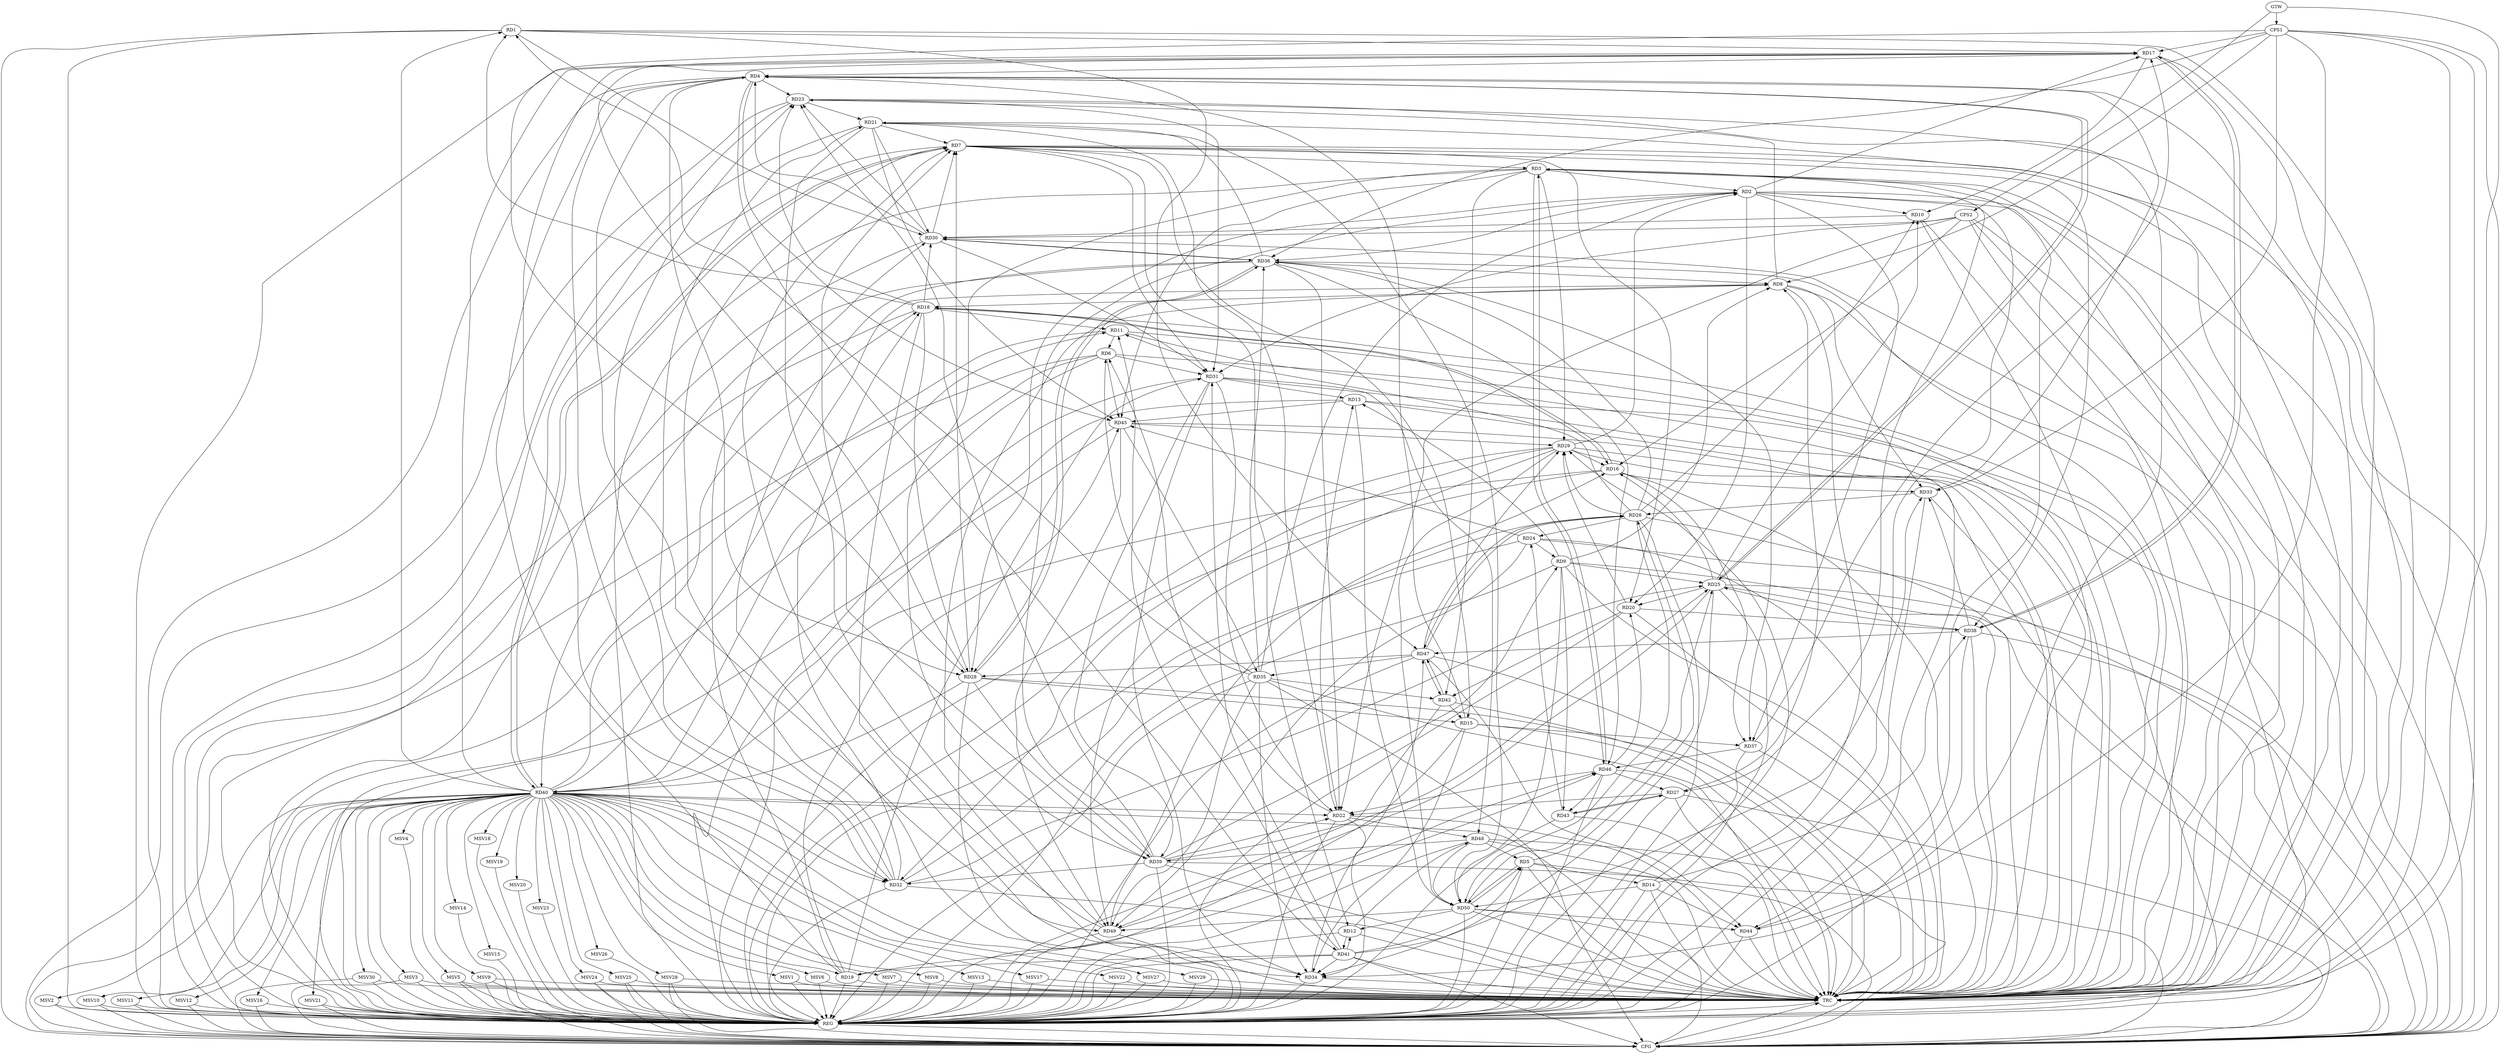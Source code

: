 strict digraph G {
  RD1 [ label="RD1" ];
  RD2 [ label="RD2" ];
  RD3 [ label="RD3" ];
  RD4 [ label="RD4" ];
  RD5 [ label="RD5" ];
  RD6 [ label="RD6" ];
  RD7 [ label="RD7" ];
  RD8 [ label="RD8" ];
  RD9 [ label="RD9" ];
  RD10 [ label="RD10" ];
  RD11 [ label="RD11" ];
  RD12 [ label="RD12" ];
  RD13 [ label="RD13" ];
  RD14 [ label="RD14" ];
  RD15 [ label="RD15" ];
  RD16 [ label="RD16" ];
  RD17 [ label="RD17" ];
  RD18 [ label="RD18" ];
  RD19 [ label="RD19" ];
  RD20 [ label="RD20" ];
  RD21 [ label="RD21" ];
  RD22 [ label="RD22" ];
  RD23 [ label="RD23" ];
  RD24 [ label="RD24" ];
  RD25 [ label="RD25" ];
  RD26 [ label="RD26" ];
  RD27 [ label="RD27" ];
  RD28 [ label="RD28" ];
  RD29 [ label="RD29" ];
  RD30 [ label="RD30" ];
  RD31 [ label="RD31" ];
  RD32 [ label="RD32" ];
  RD33 [ label="RD33" ];
  RD34 [ label="RD34" ];
  RD35 [ label="RD35" ];
  RD36 [ label="RD36" ];
  RD37 [ label="RD37" ];
  RD38 [ label="RD38" ];
  RD39 [ label="RD39" ];
  RD40 [ label="RD40" ];
  RD41 [ label="RD41" ];
  RD42 [ label="RD42" ];
  RD43 [ label="RD43" ];
  RD44 [ label="RD44" ];
  RD45 [ label="RD45" ];
  RD46 [ label="RD46" ];
  RD47 [ label="RD47" ];
  RD48 [ label="RD48" ];
  RD49 [ label="RD49" ];
  RD50 [ label="RD50" ];
  CPS1 [ label="CPS1" ];
  CPS2 [ label="CPS2" ];
  GTW [ label="GTW" ];
  REG [ label="REG" ];
  CFG [ label="CFG" ];
  TRC [ label="TRC" ];
  MSV1 [ label="MSV1" ];
  MSV2 [ label="MSV2" ];
  MSV3 [ label="MSV3" ];
  MSV4 [ label="MSV4" ];
  MSV5 [ label="MSV5" ];
  MSV6 [ label="MSV6" ];
  MSV7 [ label="MSV7" ];
  MSV8 [ label="MSV8" ];
  MSV9 [ label="MSV9" ];
  MSV10 [ label="MSV10" ];
  MSV11 [ label="MSV11" ];
  MSV12 [ label="MSV12" ];
  MSV13 [ label="MSV13" ];
  MSV14 [ label="MSV14" ];
  MSV15 [ label="MSV15" ];
  MSV16 [ label="MSV16" ];
  MSV17 [ label="MSV17" ];
  MSV18 [ label="MSV18" ];
  MSV19 [ label="MSV19" ];
  MSV20 [ label="MSV20" ];
  MSV21 [ label="MSV21" ];
  MSV22 [ label="MSV22" ];
  MSV23 [ label="MSV23" ];
  MSV24 [ label="MSV24" ];
  MSV25 [ label="MSV25" ];
  MSV26 [ label="MSV26" ];
  MSV27 [ label="MSV27" ];
  MSV28 [ label="MSV28" ];
  MSV29 [ label="MSV29" ];
  MSV30 [ label="MSV30" ];
  RD1 -> RD17;
  RD18 -> RD1;
  RD1 -> RD30;
  RD35 -> RD1;
  RD40 -> RD1;
  RD1 -> RD47;
  RD3 -> RD2;
  RD2 -> RD10;
  RD2 -> RD17;
  RD2 -> RD20;
  RD2 -> RD28;
  RD29 -> RD2;
  RD35 -> RD2;
  RD2 -> RD36;
  RD2 -> RD37;
  RD39 -> RD2;
  RD7 -> RD3;
  RD3 -> RD27;
  RD3 -> RD29;
  RD3 -> RD39;
  RD3 -> RD42;
  RD44 -> RD3;
  RD3 -> RD45;
  RD3 -> RD46;
  RD46 -> RD3;
  RD15 -> RD4;
  RD17 -> RD4;
  RD19 -> RD4;
  RD4 -> RD23;
  RD4 -> RD25;
  RD25 -> RD4;
  RD4 -> RD28;
  RD30 -> RD4;
  RD4 -> RD32;
  RD33 -> RD4;
  RD4 -> RD34;
  RD4 -> RD41;
  RD4 -> RD45;
  RD5 -> RD14;
  RD5 -> RD26;
  RD41 -> RD5;
  RD48 -> RD5;
  RD5 -> RD50;
  RD50 -> RD5;
  RD11 -> RD6;
  RD22 -> RD6;
  RD6 -> RD31;
  RD35 -> RD6;
  RD6 -> RD40;
  RD6 -> RD45;
  RD7 -> RD12;
  RD7 -> RD15;
  RD7 -> RD20;
  RD21 -> RD7;
  RD28 -> RD7;
  RD30 -> RD7;
  RD7 -> RD31;
  RD32 -> RD7;
  RD7 -> RD38;
  RD39 -> RD7;
  RD7 -> RD40;
  RD40 -> RD7;
  RD49 -> RD7;
  RD9 -> RD8;
  RD8 -> RD18;
  RD8 -> RD23;
  RD27 -> RD8;
  RD8 -> RD33;
  RD36 -> RD8;
  RD40 -> RD8;
  RD49 -> RD8;
  RD9 -> RD13;
  RD24 -> RD9;
  RD9 -> RD25;
  RD39 -> RD9;
  RD9 -> RD43;
  RD9 -> RD50;
  RD17 -> RD10;
  RD25 -> RD10;
  RD26 -> RD10;
  RD10 -> RD30;
  RD18 -> RD11;
  RD26 -> RD11;
  RD40 -> RD11;
  RD41 -> RD11;
  RD11 -> RD44;
  RD12 -> RD41;
  RD41 -> RD12;
  RD12 -> RD48;
  RD50 -> RD12;
  RD22 -> RD13;
  RD31 -> RD13;
  RD13 -> RD45;
  RD13 -> RD50;
  RD14 -> RD29;
  RD14 -> RD38;
  RD14 -> RD44;
  RD14 -> RD50;
  RD28 -> RD15;
  RD15 -> RD34;
  RD15 -> RD37;
  RD42 -> RD15;
  RD16 -> RD18;
  RD18 -> RD16;
  RD25 -> RD16;
  RD29 -> RD16;
  RD16 -> RD33;
  RD16 -> RD37;
  RD16 -> RD40;
  RD49 -> RD16;
  RD28 -> RD17;
  RD17 -> RD32;
  RD37 -> RD17;
  RD17 -> RD38;
  RD38 -> RD17;
  RD40 -> RD17;
  RD18 -> RD23;
  RD18 -> RD28;
  RD18 -> RD30;
  RD32 -> RD18;
  RD40 -> RD18;
  RD18 -> RD49;
  RD19 -> RD30;
  RD19 -> RD31;
  RD40 -> RD19;
  RD41 -> RD19;
  RD19 -> RD45;
  RD19 -> RD46;
  RD25 -> RD20;
  RD20 -> RD29;
  RD20 -> RD38;
  RD20 -> RD42;
  RD46 -> RD20;
  RD21 -> RD22;
  RD23 -> RD21;
  RD21 -> RD30;
  RD32 -> RD21;
  RD21 -> RD34;
  RD36 -> RD21;
  RD21 -> RD45;
  RD21 -> RD50;
  RD27 -> RD22;
  RD31 -> RD22;
  RD22 -> RD34;
  RD36 -> RD22;
  RD39 -> RD22;
  RD40 -> RD22;
  RD46 -> RD22;
  RD22 -> RD48;
  RD30 -> RD23;
  RD23 -> RD31;
  RD32 -> RD23;
  RD39 -> RD23;
  RD23 -> RD44;
  RD26 -> RD24;
  RD43 -> RD24;
  RD24 -> RD45;
  RD24 -> RD49;
  RD32 -> RD25;
  RD25 -> RD34;
  RD38 -> RD25;
  RD39 -> RD25;
  RD25 -> RD49;
  RD50 -> RD25;
  RD26 -> RD29;
  RD32 -> RD26;
  RD33 -> RD26;
  RD26 -> RD36;
  RD26 -> RD47;
  RD47 -> RD26;
  RD26 -> RD50;
  RD27 -> RD43;
  RD43 -> RD27;
  RD46 -> RD27;
  RD28 -> RD36;
  RD36 -> RD28;
  RD28 -> RD39;
  RD28 -> RD40;
  RD47 -> RD28;
  RD29 -> RD32;
  RD45 -> RD29;
  RD47 -> RD29;
  RD29 -> RD49;
  RD29 -> RD50;
  RD30 -> RD31;
  RD30 -> RD36;
  RD36 -> RD30;
  RD31 -> RD34;
  RD31 -> RD39;
  RD41 -> RD31;
  RD31 -> RD48;
  RD39 -> RD32;
  RD40 -> RD32;
  RD38 -> RD33;
  RD41 -> RD33;
  RD35 -> RD34;
  RD41 -> RD34;
  RD34 -> RD47;
  RD35 -> RD36;
  RD35 -> RD42;
  RD45 -> RD35;
  RD47 -> RD35;
  RD35 -> RD49;
  RD36 -> RD37;
  RD36 -> RD40;
  RD36 -> RD46;
  RD37 -> RD46;
  RD38 -> RD47;
  RD48 -> RD39;
  RD42 -> RD47;
  RD47 -> RD42;
  RD46 -> RD43;
  RD47 -> RD44;
  RD50 -> RD44;
  RD45 -> RD49;
  RD49 -> RD46;
  RD48 -> RD50;
  RD50 -> RD49;
  CPS1 -> RD34;
  CPS1 -> RD33;
  CPS1 -> RD8;
  CPS1 -> RD28;
  CPS1 -> RD36;
  CPS1 -> RD17;
  CPS2 -> RD16;
  CPS2 -> RD31;
  CPS2 -> RD30;
  CPS2 -> RD22;
  GTW -> CPS1;
  GTW -> CPS2;
  RD1 -> REG;
  RD2 -> REG;
  RD3 -> REG;
  RD4 -> REG;
  RD5 -> REG;
  RD6 -> REG;
  RD7 -> REG;
  RD8 -> REG;
  RD9 -> REG;
  RD10 -> REG;
  RD11 -> REG;
  RD12 -> REG;
  RD13 -> REG;
  RD14 -> REG;
  RD15 -> REG;
  RD16 -> REG;
  RD17 -> REG;
  RD18 -> REG;
  RD19 -> REG;
  RD20 -> REG;
  RD21 -> REG;
  RD22 -> REG;
  RD23 -> REG;
  RD24 -> REG;
  RD25 -> REG;
  RD26 -> REG;
  RD27 -> REG;
  RD28 -> REG;
  RD29 -> REG;
  RD30 -> REG;
  RD31 -> REG;
  RD32 -> REG;
  RD33 -> REG;
  RD34 -> REG;
  RD35 -> REG;
  RD36 -> REG;
  RD37 -> REG;
  RD38 -> REG;
  RD39 -> REG;
  RD40 -> REG;
  RD41 -> REG;
  RD42 -> REG;
  RD43 -> REG;
  RD44 -> REG;
  RD45 -> REG;
  RD46 -> REG;
  RD47 -> REG;
  RD48 -> REG;
  RD49 -> REG;
  RD50 -> REG;
  CPS1 -> REG;
  CPS2 -> REG;
  RD23 -> CFG;
  RD39 -> CFG;
  RD35 -> CFG;
  RD3 -> CFG;
  RD5 -> CFG;
  RD48 -> CFG;
  RD25 -> CFG;
  RD50 -> CFG;
  RD6 -> CFG;
  RD24 -> CFG;
  RD1 -> CFG;
  RD7 -> CFG;
  RD13 -> CFG;
  CPS1 -> CFG;
  RD2 -> CFG;
  CPS2 -> CFG;
  RD27 -> CFG;
  RD9 -> CFG;
  RD41 -> CFG;
  RD38 -> CFG;
  RD29 -> CFG;
  REG -> CFG;
  RD1 -> TRC;
  RD2 -> TRC;
  RD3 -> TRC;
  RD4 -> TRC;
  RD5 -> TRC;
  RD6 -> TRC;
  RD7 -> TRC;
  RD8 -> TRC;
  RD9 -> TRC;
  RD10 -> TRC;
  RD11 -> TRC;
  RD12 -> TRC;
  RD13 -> TRC;
  RD14 -> TRC;
  RD15 -> TRC;
  RD16 -> TRC;
  RD17 -> TRC;
  RD18 -> TRC;
  RD19 -> TRC;
  RD20 -> TRC;
  RD21 -> TRC;
  RD22 -> TRC;
  RD23 -> TRC;
  RD24 -> TRC;
  RD25 -> TRC;
  RD26 -> TRC;
  RD27 -> TRC;
  RD28 -> TRC;
  RD29 -> TRC;
  RD30 -> TRC;
  RD31 -> TRC;
  RD32 -> TRC;
  RD33 -> TRC;
  RD34 -> TRC;
  RD35 -> TRC;
  RD36 -> TRC;
  RD37 -> TRC;
  RD38 -> TRC;
  RD39 -> TRC;
  RD40 -> TRC;
  RD41 -> TRC;
  RD42 -> TRC;
  RD43 -> TRC;
  RD44 -> TRC;
  RD45 -> TRC;
  RD46 -> TRC;
  RD47 -> TRC;
  RD48 -> TRC;
  RD49 -> TRC;
  RD50 -> TRC;
  CPS1 -> TRC;
  CPS2 -> TRC;
  GTW -> TRC;
  CFG -> TRC;
  TRC -> REG;
  RD40 -> MSV1;
  RD40 -> MSV2;
  RD40 -> MSV3;
  RD40 -> MSV4;
  RD40 -> MSV5;
  MSV1 -> REG;
  MSV1 -> TRC;
  MSV2 -> REG;
  MSV2 -> CFG;
  MSV3 -> REG;
  MSV3 -> TRC;
  MSV3 -> CFG;
  MSV4 -> REG;
  MSV5 -> REG;
  MSV5 -> TRC;
  MSV5 -> CFG;
  RD40 -> MSV6;
  RD40 -> MSV7;
  MSV6 -> REG;
  MSV6 -> TRC;
  MSV7 -> REG;
  MSV7 -> TRC;
  RD40 -> MSV8;
  MSV8 -> REG;
  MSV8 -> TRC;
  RD40 -> MSV9;
  RD40 -> MSV10;
  RD40 -> MSV11;
  MSV9 -> REG;
  MSV9 -> TRC;
  MSV9 -> CFG;
  MSV10 -> REG;
  MSV10 -> CFG;
  MSV11 -> REG;
  MSV11 -> CFG;
  RD40 -> MSV12;
  RD40 -> MSV13;
  RD40 -> MSV14;
  RD40 -> MSV15;
  RD40 -> MSV16;
  RD40 -> MSV17;
  MSV12 -> REG;
  MSV12 -> CFG;
  MSV13 -> REG;
  MSV13 -> TRC;
  MSV14 -> REG;
  MSV15 -> REG;
  MSV16 -> REG;
  MSV16 -> CFG;
  MSV17 -> REG;
  MSV17 -> TRC;
  RD40 -> MSV18;
  MSV18 -> REG;
  RD40 -> MSV19;
  RD40 -> MSV20;
  RD40 -> MSV21;
  RD40 -> MSV22;
  MSV19 -> REG;
  MSV20 -> REG;
  MSV21 -> REG;
  MSV21 -> CFG;
  MSV22 -> REG;
  MSV22 -> TRC;
  RD40 -> MSV23;
  MSV23 -> REG;
  RD40 -> MSV24;
  RD40 -> MSV25;
  RD40 -> MSV26;
  RD40 -> MSV27;
  MSV24 -> REG;
  MSV24 -> TRC;
  MSV24 -> CFG;
  MSV25 -> REG;
  MSV25 -> TRC;
  MSV25 -> CFG;
  MSV26 -> REG;
  MSV27 -> REG;
  MSV27 -> TRC;
  RD40 -> MSV28;
  RD40 -> MSV29;
  MSV28 -> REG;
  MSV28 -> TRC;
  MSV28 -> CFG;
  MSV29 -> REG;
  MSV29 -> TRC;
  RD40 -> MSV30;
  MSV30 -> REG;
  MSV30 -> TRC;
  MSV30 -> CFG;
}
